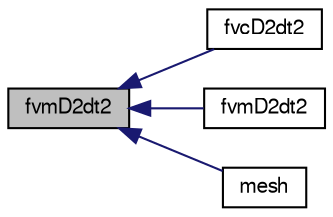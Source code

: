 digraph "fvmD2dt2"
{
  bgcolor="transparent";
  edge [fontname="FreeSans",fontsize="10",labelfontname="FreeSans",labelfontsize="10"];
  node [fontname="FreeSans",fontsize="10",shape=record];
  rankdir="LR";
  Node65 [label="fvmD2dt2",height=0.2,width=0.4,color="black", fillcolor="grey75", style="filled", fontcolor="black"];
  Node65 -> Node66 [dir="back",color="midnightblue",fontsize="10",style="solid",fontname="FreeSans"];
  Node66 [label="fvcD2dt2",height=0.2,width=0.4,color="black",URL="$a22458.html#a34d87b12f5b6032429455da2cf128f9a"];
  Node65 -> Node67 [dir="back",color="midnightblue",fontsize="10",style="solid",fontname="FreeSans"];
  Node67 [label="fvmD2dt2",height=0.2,width=0.4,color="black",URL="$a22458.html#a64f053191f5df04896582b77f8b3cb43"];
  Node65 -> Node68 [dir="back",color="midnightblue",fontsize="10",style="solid",fontname="FreeSans"];
  Node68 [label="mesh",height=0.2,width=0.4,color="black",URL="$a22458.html#a470f06cfb9b6ee887cd85d63de275607",tooltip="Return mesh reference. "];
}
